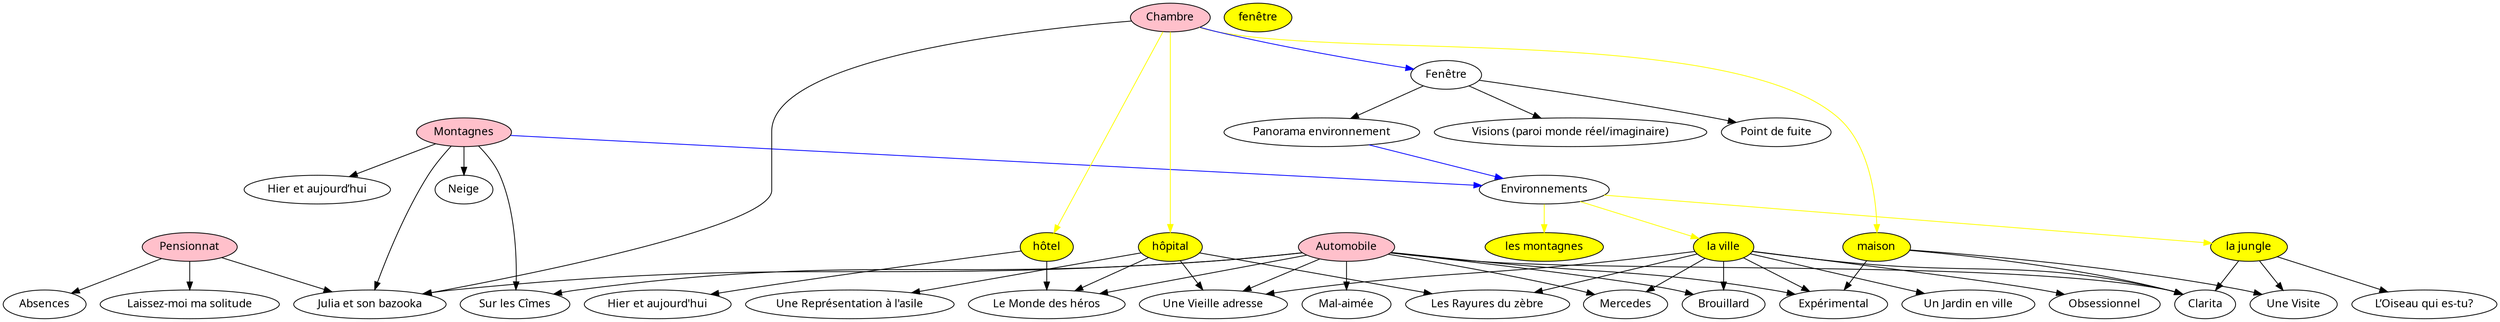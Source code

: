 digraph {
    node[fontname="Montserrat", overlap=false]
    graph[splines=true]

    "Pensionnat"[style=filled, fillcolor=pink];
    "Montagnes"[style=filled, fillcolor=pink];
    "Automobile"[style=filled, fillcolor=pink];
    "Chambre"[style=filled, fillcolor=pink];

    "la ville"[style=filled, fillcolor=yellow];
    "la jungle"[style=filled, fillcolor=yellow];
    "les montagnes"[style=filled, fillcolor=yellow];
    "fenêtre"[style=filled, fillcolor=yellow];
    "maison"[style=filled, fillcolor=yellow];
    "hôpital"[style=filled, fillcolor=yellow];
    "hôtel"[style=filled, fillcolor=yellow];


    "Pensionnat" -> "Absences";
    "Pensionnat" -> "Julia et son bazooka";
    "Pensionnat" -> "Laissez-moi ma solitude";

    "Montagnes" -> "Hier et aujourd’hui";
    "Montagnes" -> "Sur les Cîmes";
    "Montagnes" -> "Julia et son bazooka";
    "Montagnes" -> "Neige";

    "Environnements" -> "la ville"[style=filled, color=yellow];
    "la ville" -> "Une Vieille adresse";
    "la ville" -> "Brouillard";
    "la ville" -> "Expérimental";
    "la ville" -> "Mercedes";
    "la ville" -> "Clarita";
    "la ville" -> "Les Rayures du zèbre";
    "la ville" -> "Un Jardin en ville";
    "la ville" -> "Obsessionnel";

    "Environnements" -> "la jungle"[style=filled, color=yellow];
    "la jungle" -> "Une Visite";
    "la jungle" -> "Clarita";
    "la jungle" -> "L’Oiseau qui es-tu?";

    "Environnements" -> "les montagnes"[style=filled, color=yellow];

    "Automobile" -> "Une Vieille adresse";
    "Automobile" -> "Brouillard";
    "Automobile" -> "Expérimental";
    "Automobile" -> "Le Monde des héros";
    "Automobile" -> "Mercedes";
    "Automobile" -> "Clarita";
    "Automobile" -> "Sur les Cîmes";
    "Automobile" -> "Julia et son bazooka";
    "Automobile" -> "Mal-aimée";

    "Fenêtre" -> "Point de fuite";
    "Fenêtre" -> "Panorama environnement";
    "Fenêtre" -> "Visions (paroi monde réel/imaginaire)";

    "Chambre" -> "maison"[color=yellow];
    "maison" -> "Une Visite";
    "maison" -> "Expérimental";
    "maison" -> "Clarita";

    "Chambre" -> "hôpital"[style=filled, color=yellow];
    "hôpital" -> "Une Vieille adresse";
    "hôpital" -> "Le Monde des héros";
    "hôpital" -> "Les Rayures du zèbre";
    "hôpital" -> "Une Représentation à l'asile";

    "Chambre" -> "hôtel"[style=filled, color=yellow];
    "hôtel" -> "Le Monde des héros";
    "hôtel" -> "Hier et aujourd'hui";

    "Chambre" -> "Julia et son bazooka";



    "Montagnes" -> "Environnements"[color=blue];
    "Chambre" -> "Fenêtre"[color=blue];
    "Panorama environnement" -> "Environnements"[color=blue];

}
